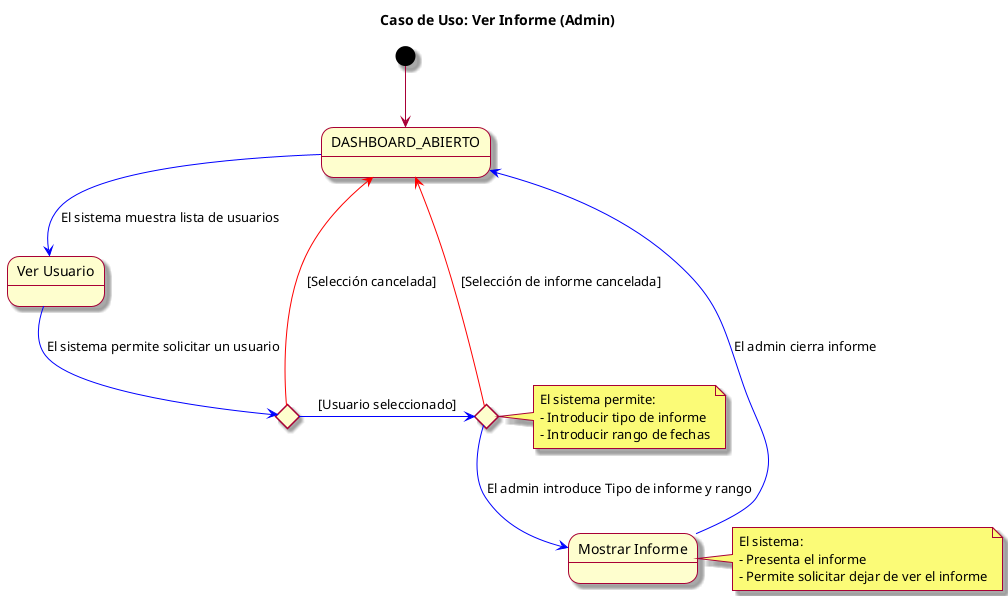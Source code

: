 @startuml
skin rose
title Caso de Uso: Ver Informe (Admin)

state DASHBOARD_ABIERTO as "DASHBOARD_ABIERTO"
state ListaUsuarios as "Ver Usuario"
state SeleccionarUsuario <<choice>>
state TipoInforme <<choice>>
state MostrarInforme as "Mostrar Informe"

[*] -d-> DASHBOARD_ABIERTO
DASHBOARD_ABIERTO -d[#blue]-> ListaUsuarios : El sistema muestra lista de usuarios
ListaUsuarios -d[#blue]-> SeleccionarUsuario : El sistema permite solicitar un usuario
SeleccionarUsuario -r[#blue]-> TipoInforme : [Usuario seleccionado]
TipoInforme -d[#blue]-> MostrarInforme : El admin introduce Tipo de informe y rango
SeleccionarUsuario -l[#red]-> DASHBOARD_ABIERTO : [Selección cancelada]
TipoInforme -l[#red]-> DASHBOARD_ABIERTO : [Selección de informe cancelada]
MostrarInforme -d[#blue]-> DASHBOARD_ABIERTO : El admin cierra informe

note right of TipoInforme
  El sistema permite:
  - Introducir tipo de informe
  - Introducir rango de fechas
end note

note right of MostrarInforme
  El sistema:
  - Presenta el informe
  - Permite solicitar dejar de ver el informe
end note

@enduml
